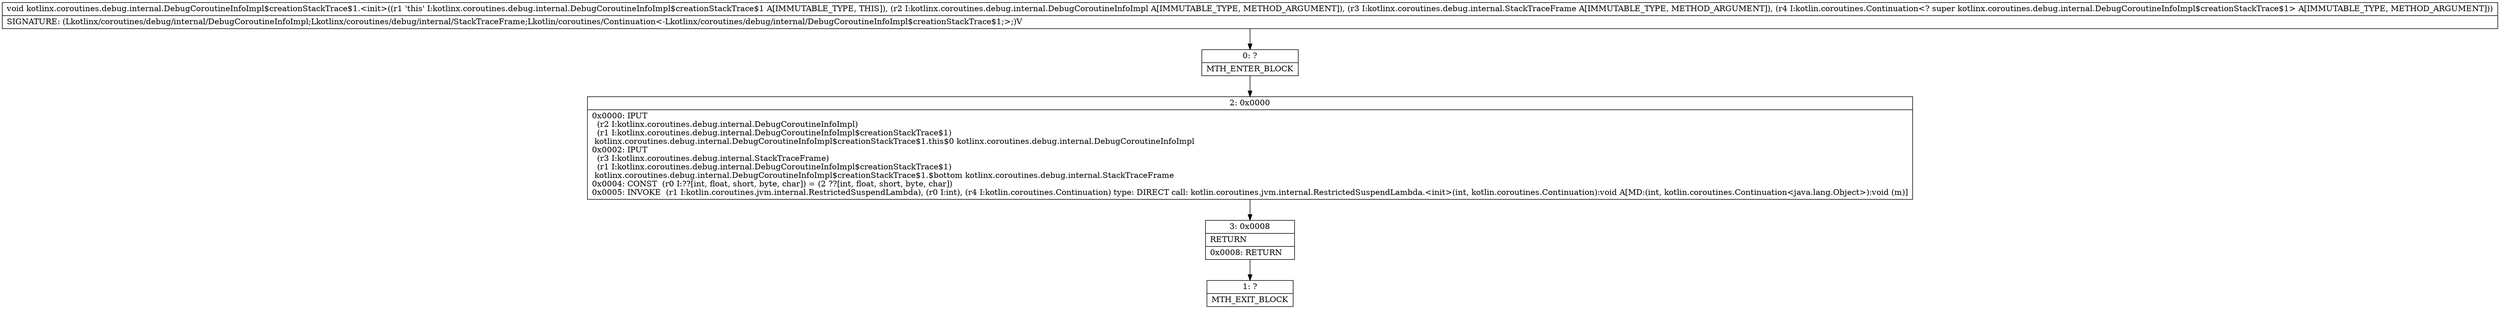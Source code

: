 digraph "CFG forkotlinx.coroutines.debug.internal.DebugCoroutineInfoImpl$creationStackTrace$1.\<init\>(Lkotlinx\/coroutines\/debug\/internal\/DebugCoroutineInfoImpl;Lkotlinx\/coroutines\/debug\/internal\/StackTraceFrame;Lkotlin\/coroutines\/Continuation;)V" {
Node_0 [shape=record,label="{0\:\ ?|MTH_ENTER_BLOCK\l}"];
Node_2 [shape=record,label="{2\:\ 0x0000|0x0000: IPUT  \l  (r2 I:kotlinx.coroutines.debug.internal.DebugCoroutineInfoImpl)\l  (r1 I:kotlinx.coroutines.debug.internal.DebugCoroutineInfoImpl$creationStackTrace$1)\l kotlinx.coroutines.debug.internal.DebugCoroutineInfoImpl$creationStackTrace$1.this$0 kotlinx.coroutines.debug.internal.DebugCoroutineInfoImpl \l0x0002: IPUT  \l  (r3 I:kotlinx.coroutines.debug.internal.StackTraceFrame)\l  (r1 I:kotlinx.coroutines.debug.internal.DebugCoroutineInfoImpl$creationStackTrace$1)\l kotlinx.coroutines.debug.internal.DebugCoroutineInfoImpl$creationStackTrace$1.$bottom kotlinx.coroutines.debug.internal.StackTraceFrame \l0x0004: CONST  (r0 I:??[int, float, short, byte, char]) = (2 ??[int, float, short, byte, char]) \l0x0005: INVOKE  (r1 I:kotlin.coroutines.jvm.internal.RestrictedSuspendLambda), (r0 I:int), (r4 I:kotlin.coroutines.Continuation) type: DIRECT call: kotlin.coroutines.jvm.internal.RestrictedSuspendLambda.\<init\>(int, kotlin.coroutines.Continuation):void A[MD:(int, kotlin.coroutines.Continuation\<java.lang.Object\>):void (m)]\l}"];
Node_3 [shape=record,label="{3\:\ 0x0008|RETURN\l|0x0008: RETURN   \l}"];
Node_1 [shape=record,label="{1\:\ ?|MTH_EXIT_BLOCK\l}"];
MethodNode[shape=record,label="{void kotlinx.coroutines.debug.internal.DebugCoroutineInfoImpl$creationStackTrace$1.\<init\>((r1 'this' I:kotlinx.coroutines.debug.internal.DebugCoroutineInfoImpl$creationStackTrace$1 A[IMMUTABLE_TYPE, THIS]), (r2 I:kotlinx.coroutines.debug.internal.DebugCoroutineInfoImpl A[IMMUTABLE_TYPE, METHOD_ARGUMENT]), (r3 I:kotlinx.coroutines.debug.internal.StackTraceFrame A[IMMUTABLE_TYPE, METHOD_ARGUMENT]), (r4 I:kotlin.coroutines.Continuation\<? super kotlinx.coroutines.debug.internal.DebugCoroutineInfoImpl$creationStackTrace$1\> A[IMMUTABLE_TYPE, METHOD_ARGUMENT]))  | SIGNATURE: (Lkotlinx\/coroutines\/debug\/internal\/DebugCoroutineInfoImpl;Lkotlinx\/coroutines\/debug\/internal\/StackTraceFrame;Lkotlin\/coroutines\/Continuation\<\-Lkotlinx\/coroutines\/debug\/internal\/DebugCoroutineInfoImpl$creationStackTrace$1;\>;)V\l}"];
MethodNode -> Node_0;Node_0 -> Node_2;
Node_2 -> Node_3;
Node_3 -> Node_1;
}

